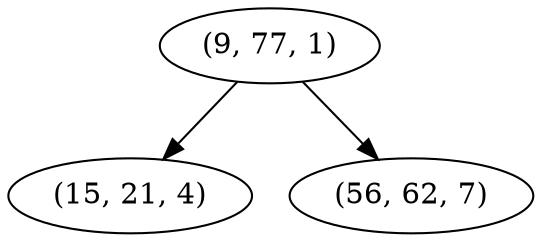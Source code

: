 digraph tree {
    "(9, 77, 1)";
    "(15, 21, 4)";
    "(56, 62, 7)";
    "(9, 77, 1)" -> "(15, 21, 4)";
    "(9, 77, 1)" -> "(56, 62, 7)";
}
